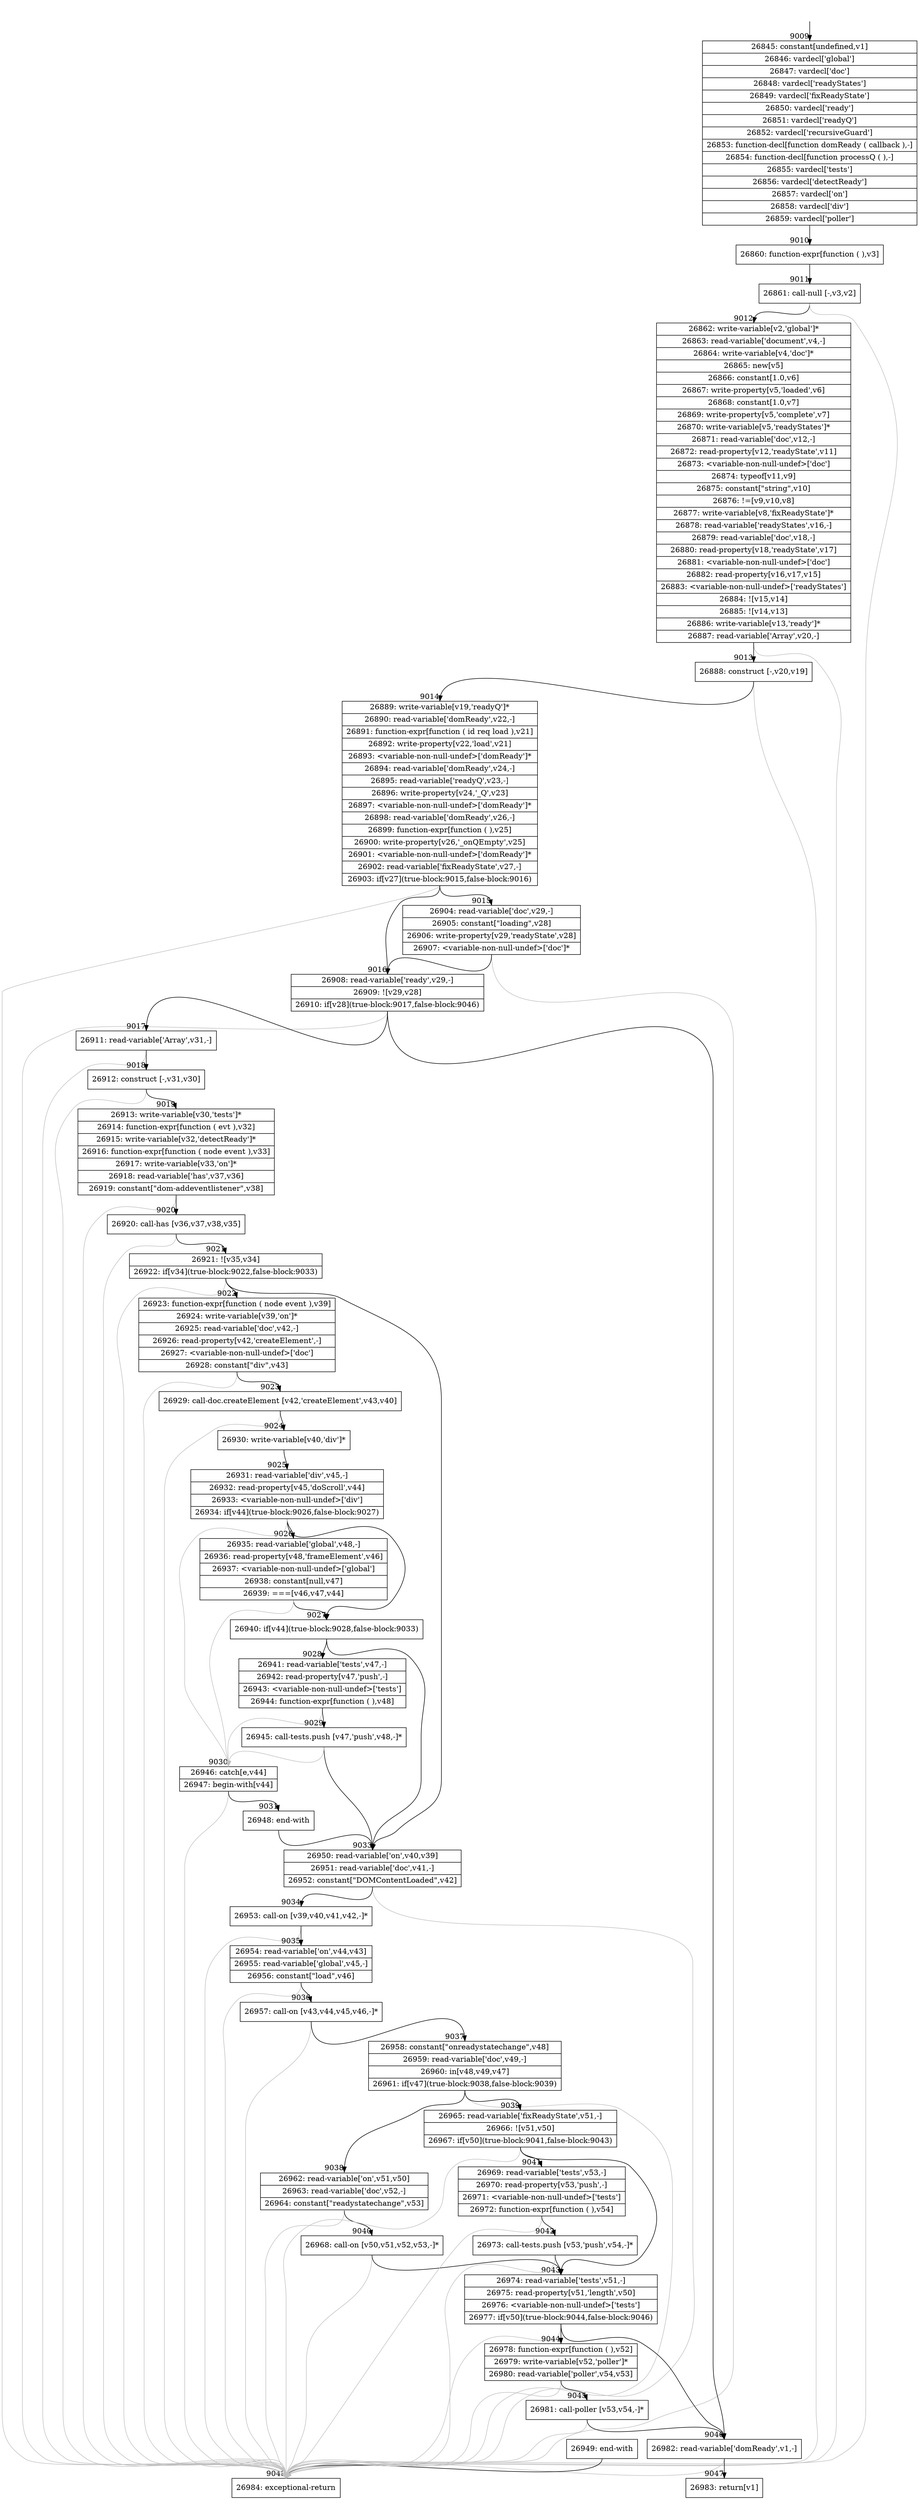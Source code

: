 digraph {
rankdir="TD"
BB_entry601[shape=none,label=""];
BB_entry601 -> BB9009 [tailport=s, headport=n, headlabel="    9009"]
BB9009 [shape=record label="{26845: constant[undefined,v1]|26846: vardecl['global']|26847: vardecl['doc']|26848: vardecl['readyStates']|26849: vardecl['fixReadyState']|26850: vardecl['ready']|26851: vardecl['readyQ']|26852: vardecl['recursiveGuard']|26853: function-decl[function domReady ( callback ),-]|26854: function-decl[function processQ ( ),-]|26855: vardecl['tests']|26856: vardecl['detectReady']|26857: vardecl['on']|26858: vardecl['div']|26859: vardecl['poller']}" ] 
BB9009 -> BB9010 [tailport=s, headport=n, headlabel="      9010"]
BB9010 [shape=record label="{26860: function-expr[function ( ),v3]}" ] 
BB9010 -> BB9011 [tailport=s, headport=n, headlabel="      9011"]
BB9011 [shape=record label="{26861: call-null [-,v3,v2]}" ] 
BB9011 -> BB9012 [tailport=s, headport=n, headlabel="      9012"]
BB9011 -> BB9048 [tailport=s, headport=n, color=gray, headlabel="      9048"]
BB9012 [shape=record label="{26862: write-variable[v2,'global']*|26863: read-variable['document',v4,-]|26864: write-variable[v4,'doc']*|26865: new[v5]|26866: constant[1.0,v6]|26867: write-property[v5,'loaded',v6]|26868: constant[1.0,v7]|26869: write-property[v5,'complete',v7]|26870: write-variable[v5,'readyStates']*|26871: read-variable['doc',v12,-]|26872: read-property[v12,'readyState',v11]|26873: \<variable-non-null-undef\>['doc']|26874: typeof[v11,v9]|26875: constant[\"string\",v10]|26876: !=[v9,v10,v8]|26877: write-variable[v8,'fixReadyState']*|26878: read-variable['readyStates',v16,-]|26879: read-variable['doc',v18,-]|26880: read-property[v18,'readyState',v17]|26881: \<variable-non-null-undef\>['doc']|26882: read-property[v16,v17,v15]|26883: \<variable-non-null-undef\>['readyStates']|26884: ![v15,v14]|26885: ![v14,v13]|26886: write-variable[v13,'ready']*|26887: read-variable['Array',v20,-]}" ] 
BB9012 -> BB9013 [tailport=s, headport=n, headlabel="      9013"]
BB9012 -> BB9048 [tailport=s, headport=n, color=gray]
BB9013 [shape=record label="{26888: construct [-,v20,v19]}" ] 
BB9013 -> BB9014 [tailport=s, headport=n, headlabel="      9014"]
BB9013 -> BB9048 [tailport=s, headport=n, color=gray]
BB9014 [shape=record label="{26889: write-variable[v19,'readyQ']*|26890: read-variable['domReady',v22,-]|26891: function-expr[function ( id req load ),v21]|26892: write-property[v22,'load',v21]|26893: \<variable-non-null-undef\>['domReady']*|26894: read-variable['domReady',v24,-]|26895: read-variable['readyQ',v23,-]|26896: write-property[v24,'_Q',v23]|26897: \<variable-non-null-undef\>['domReady']*|26898: read-variable['domReady',v26,-]|26899: function-expr[function ( ),v25]|26900: write-property[v26,'_onQEmpty',v25]|26901: \<variable-non-null-undef\>['domReady']*|26902: read-variable['fixReadyState',v27,-]|26903: if[v27](true-block:9015,false-block:9016)}" ] 
BB9014 -> BB9015 [tailport=s, headport=n, headlabel="      9015"]
BB9014 -> BB9016 [tailport=s, headport=n, headlabel="      9016"]
BB9014 -> BB9048 [tailport=s, headport=n, color=gray]
BB9015 [shape=record label="{26904: read-variable['doc',v29,-]|26905: constant[\"loading\",v28]|26906: write-property[v29,'readyState',v28]|26907: \<variable-non-null-undef\>['doc']*}" ] 
BB9015 -> BB9016 [tailport=s, headport=n]
BB9015 -> BB9048 [tailport=s, headport=n, color=gray]
BB9016 [shape=record label="{26908: read-variable['ready',v29,-]|26909: ![v29,v28]|26910: if[v28](true-block:9017,false-block:9046)}" ] 
BB9016 -> BB9017 [tailport=s, headport=n, headlabel="      9017"]
BB9016 -> BB9046 [tailport=s, headport=n, headlabel="      9046"]
BB9016 -> BB9048 [tailport=s, headport=n, color=gray]
BB9017 [shape=record label="{26911: read-variable['Array',v31,-]}" ] 
BB9017 -> BB9018 [tailport=s, headport=n, headlabel="      9018"]
BB9017 -> BB9048 [tailport=s, headport=n, color=gray]
BB9018 [shape=record label="{26912: construct [-,v31,v30]}" ] 
BB9018 -> BB9019 [tailport=s, headport=n, headlabel="      9019"]
BB9018 -> BB9048 [tailport=s, headport=n, color=gray]
BB9019 [shape=record label="{26913: write-variable[v30,'tests']*|26914: function-expr[function ( evt ),v32]|26915: write-variable[v32,'detectReady']*|26916: function-expr[function ( node event ),v33]|26917: write-variable[v33,'on']*|26918: read-variable['has',v37,v36]|26919: constant[\"dom-addeventlistener\",v38]}" ] 
BB9019 -> BB9020 [tailport=s, headport=n, headlabel="      9020"]
BB9019 -> BB9048 [tailport=s, headport=n, color=gray]
BB9020 [shape=record label="{26920: call-has [v36,v37,v38,v35]}" ] 
BB9020 -> BB9021 [tailport=s, headport=n, headlabel="      9021"]
BB9020 -> BB9048 [tailport=s, headport=n, color=gray]
BB9021 [shape=record label="{26921: ![v35,v34]|26922: if[v34](true-block:9022,false-block:9033)}" ] 
BB9021 -> BB9022 [tailport=s, headport=n, headlabel="      9022"]
BB9021 -> BB9033 [tailport=s, headport=n, headlabel="      9033"]
BB9021 -> BB9048 [tailport=s, headport=n, color=gray]
BB9022 [shape=record label="{26923: function-expr[function ( node event ),v39]|26924: write-variable[v39,'on']*|26925: read-variable['doc',v42,-]|26926: read-property[v42,'createElement',-]|26927: \<variable-non-null-undef\>['doc']|26928: constant[\"div\",v43]}" ] 
BB9022 -> BB9023 [tailport=s, headport=n, headlabel="      9023"]
BB9022 -> BB9048 [tailport=s, headport=n, color=gray]
BB9023 [shape=record label="{26929: call-doc.createElement [v42,'createElement',v43,v40]}" ] 
BB9023 -> BB9024 [tailport=s, headport=n, headlabel="      9024"]
BB9023 -> BB9048 [tailport=s, headport=n, color=gray]
BB9024 [shape=record label="{26930: write-variable[v40,'div']*}" ] 
BB9024 -> BB9025 [tailport=s, headport=n, headlabel="      9025"]
BB9025 [shape=record label="{26931: read-variable['div',v45,-]|26932: read-property[v45,'doScroll',v44]|26933: \<variable-non-null-undef\>['div']|26934: if[v44](true-block:9026,false-block:9027)}" ] 
BB9025 -> BB9027 [tailport=s, headport=n, headlabel="      9027"]
BB9025 -> BB9026 [tailport=s, headport=n, headlabel="      9026"]
BB9025 -> BB9030 [tailport=s, headport=n, color=gray, headlabel="      9030"]
BB9026 [shape=record label="{26935: read-variable['global',v48,-]|26936: read-property[v48,'frameElement',v46]|26937: \<variable-non-null-undef\>['global']|26938: constant[null,v47]|26939: ===[v46,v47,v44]}" ] 
BB9026 -> BB9027 [tailport=s, headport=n]
BB9026 -> BB9030 [tailport=s, headport=n, color=gray]
BB9027 [shape=record label="{26940: if[v44](true-block:9028,false-block:9033)}" ] 
BB9027 -> BB9028 [tailport=s, headport=n, headlabel="      9028"]
BB9027 -> BB9033 [tailport=s, headport=n]
BB9028 [shape=record label="{26941: read-variable['tests',v47,-]|26942: read-property[v47,'push',-]|26943: \<variable-non-null-undef\>['tests']|26944: function-expr[function ( ),v48]}" ] 
BB9028 -> BB9029 [tailport=s, headport=n, headlabel="      9029"]
BB9028 -> BB9030 [tailport=s, headport=n, color=gray]
BB9029 [shape=record label="{26945: call-tests.push [v47,'push',v48,-]*}" ] 
BB9029 -> BB9033 [tailport=s, headport=n]
BB9029 -> BB9030 [tailport=s, headport=n, color=gray]
BB9030 [shape=record label="{26946: catch[e,v44]|26947: begin-with[v44]}" ] 
BB9030 -> BB9031 [tailport=s, headport=n, headlabel="      9031"]
BB9030 -> BB9048 [tailport=s, headport=n, color=gray]
BB9031 [shape=record label="{26948: end-with}" ] 
BB9031 -> BB9033 [tailport=s, headport=n]
BB9032 [shape=record label="{26949: end-with}" ] 
BB9032 -> BB9048 [tailport=s, headport=n]
BB9033 [shape=record label="{26950: read-variable['on',v40,v39]|26951: read-variable['doc',v41,-]|26952: constant[\"DOMContentLoaded\",v42]}" ] 
BB9033 -> BB9034 [tailport=s, headport=n, headlabel="      9034"]
BB9033 -> BB9048 [tailport=s, headport=n, color=gray]
BB9034 [shape=record label="{26953: call-on [v39,v40,v41,v42,-]*}" ] 
BB9034 -> BB9035 [tailport=s, headport=n, headlabel="      9035"]
BB9034 -> BB9048 [tailport=s, headport=n, color=gray]
BB9035 [shape=record label="{26954: read-variable['on',v44,v43]|26955: read-variable['global',v45,-]|26956: constant[\"load\",v46]}" ] 
BB9035 -> BB9036 [tailport=s, headport=n, headlabel="      9036"]
BB9035 -> BB9048 [tailport=s, headport=n, color=gray]
BB9036 [shape=record label="{26957: call-on [v43,v44,v45,v46,-]*}" ] 
BB9036 -> BB9037 [tailport=s, headport=n, headlabel="      9037"]
BB9036 -> BB9048 [tailport=s, headport=n, color=gray]
BB9037 [shape=record label="{26958: constant[\"onreadystatechange\",v48]|26959: read-variable['doc',v49,-]|26960: in[v48,v49,v47]|26961: if[v47](true-block:9038,false-block:9039)}" ] 
BB9037 -> BB9038 [tailport=s, headport=n, headlabel="      9038"]
BB9037 -> BB9039 [tailport=s, headport=n, headlabel="      9039"]
BB9037 -> BB9048 [tailport=s, headport=n, color=gray]
BB9038 [shape=record label="{26962: read-variable['on',v51,v50]|26963: read-variable['doc',v52,-]|26964: constant[\"readystatechange\",v53]}" ] 
BB9038 -> BB9040 [tailport=s, headport=n, headlabel="      9040"]
BB9038 -> BB9048 [tailport=s, headport=n, color=gray]
BB9039 [shape=record label="{26965: read-variable['fixReadyState',v51,-]|26966: ![v51,v50]|26967: if[v50](true-block:9041,false-block:9043)}" ] 
BB9039 -> BB9041 [tailport=s, headport=n, headlabel="      9041"]
BB9039 -> BB9043 [tailport=s, headport=n, headlabel="      9043"]
BB9039 -> BB9048 [tailport=s, headport=n, color=gray]
BB9040 [shape=record label="{26968: call-on [v50,v51,v52,v53,-]*}" ] 
BB9040 -> BB9043 [tailport=s, headport=n]
BB9040 -> BB9048 [tailport=s, headport=n, color=gray]
BB9041 [shape=record label="{26969: read-variable['tests',v53,-]|26970: read-property[v53,'push',-]|26971: \<variable-non-null-undef\>['tests']|26972: function-expr[function ( ),v54]}" ] 
BB9041 -> BB9042 [tailport=s, headport=n, headlabel="      9042"]
BB9041 -> BB9048 [tailport=s, headport=n, color=gray]
BB9042 [shape=record label="{26973: call-tests.push [v53,'push',v54,-]*}" ] 
BB9042 -> BB9043 [tailport=s, headport=n]
BB9042 -> BB9048 [tailport=s, headport=n, color=gray]
BB9043 [shape=record label="{26974: read-variable['tests',v51,-]|26975: read-property[v51,'length',v50]|26976: \<variable-non-null-undef\>['tests']|26977: if[v50](true-block:9044,false-block:9046)}" ] 
BB9043 -> BB9044 [tailport=s, headport=n, headlabel="      9044"]
BB9043 -> BB9046 [tailport=s, headport=n]
BB9043 -> BB9048 [tailport=s, headport=n, color=gray]
BB9044 [shape=record label="{26978: function-expr[function ( ),v52]|26979: write-variable[v52,'poller']*|26980: read-variable['poller',v54,v53]}" ] 
BB9044 -> BB9045 [tailport=s, headport=n, headlabel="      9045"]
BB9044 -> BB9048 [tailport=s, headport=n, color=gray]
BB9045 [shape=record label="{26981: call-poller [v53,v54,-]*}" ] 
BB9045 -> BB9046 [tailport=s, headport=n]
BB9045 -> BB9048 [tailport=s, headport=n, color=gray]
BB9046 [shape=record label="{26982: read-variable['domReady',v1,-]}" ] 
BB9046 -> BB9047 [tailport=s, headport=n, headlabel="      9047"]
BB9046 -> BB9048 [tailport=s, headport=n, color=gray]
BB9047 [shape=record label="{26983: return[v1]}" ] 
BB9048 [shape=record label="{26984: exceptional-return}" ] 
//#$~ 12596
}
